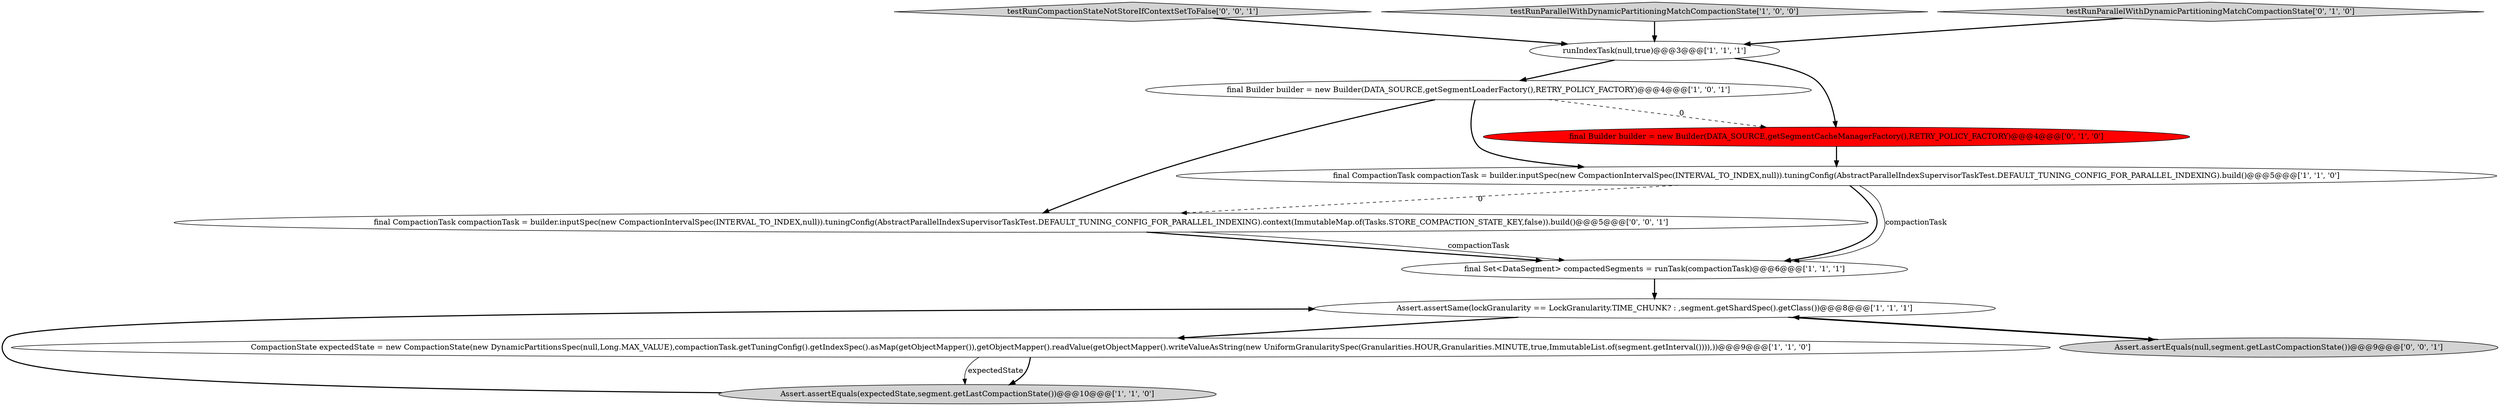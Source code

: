 digraph {
0 [style = filled, label = "runIndexTask(null,true)@@@3@@@['1', '1', '1']", fillcolor = white, shape = ellipse image = "AAA0AAABBB1BBB"];
2 [style = filled, label = "Assert.assertEquals(expectedState,segment.getLastCompactionState())@@@10@@@['1', '1', '0']", fillcolor = lightgray, shape = ellipse image = "AAA0AAABBB1BBB"];
7 [style = filled, label = "final Builder builder = new Builder(DATA_SOURCE,getSegmentLoaderFactory(),RETRY_POLICY_FACTORY)@@@4@@@['1', '0', '1']", fillcolor = white, shape = ellipse image = "AAA0AAABBB1BBB"];
8 [style = filled, label = "final Builder builder = new Builder(DATA_SOURCE,getSegmentCacheManagerFactory(),RETRY_POLICY_FACTORY)@@@4@@@['0', '1', '0']", fillcolor = red, shape = ellipse image = "AAA1AAABBB2BBB"];
10 [style = filled, label = "final CompactionTask compactionTask = builder.inputSpec(new CompactionIntervalSpec(INTERVAL_TO_INDEX,null)).tuningConfig(AbstractParallelIndexSupervisorTaskTest.DEFAULT_TUNING_CONFIG_FOR_PARALLEL_INDEXING).context(ImmutableMap.of(Tasks.STORE_COMPACTION_STATE_KEY,false)).build()@@@5@@@['0', '0', '1']", fillcolor = white, shape = ellipse image = "AAA0AAABBB3BBB"];
12 [style = filled, label = "testRunCompactionStateNotStoreIfContextSetToFalse['0', '0', '1']", fillcolor = lightgray, shape = diamond image = "AAA0AAABBB3BBB"];
6 [style = filled, label = "CompactionState expectedState = new CompactionState(new DynamicPartitionsSpec(null,Long.MAX_VALUE),compactionTask.getTuningConfig().getIndexSpec().asMap(getObjectMapper()),getObjectMapper().readValue(getObjectMapper().writeValueAsString(new UniformGranularitySpec(Granularities.HOUR,Granularities.MINUTE,true,ImmutableList.of(segment.getInterval()))),))@@@9@@@['1', '1', '0']", fillcolor = white, shape = ellipse image = "AAA0AAABBB1BBB"];
5 [style = filled, label = "testRunParallelWithDynamicPartitioningMatchCompactionState['1', '0', '0']", fillcolor = lightgray, shape = diamond image = "AAA0AAABBB1BBB"];
3 [style = filled, label = "final Set<DataSegment> compactedSegments = runTask(compactionTask)@@@6@@@['1', '1', '1']", fillcolor = white, shape = ellipse image = "AAA0AAABBB1BBB"];
1 [style = filled, label = "final CompactionTask compactionTask = builder.inputSpec(new CompactionIntervalSpec(INTERVAL_TO_INDEX,null)).tuningConfig(AbstractParallelIndexSupervisorTaskTest.DEFAULT_TUNING_CONFIG_FOR_PARALLEL_INDEXING).build()@@@5@@@['1', '1', '0']", fillcolor = white, shape = ellipse image = "AAA0AAABBB1BBB"];
4 [style = filled, label = "Assert.assertSame(lockGranularity == LockGranularity.TIME_CHUNK? : ,segment.getShardSpec().getClass())@@@8@@@['1', '1', '1']", fillcolor = white, shape = ellipse image = "AAA0AAABBB1BBB"];
9 [style = filled, label = "testRunParallelWithDynamicPartitioningMatchCompactionState['0', '1', '0']", fillcolor = lightgray, shape = diamond image = "AAA0AAABBB2BBB"];
11 [style = filled, label = "Assert.assertEquals(null,segment.getLastCompactionState())@@@9@@@['0', '0', '1']", fillcolor = lightgray, shape = ellipse image = "AAA0AAABBB3BBB"];
7->1 [style = bold, label=""];
9->0 [style = bold, label=""];
4->6 [style = bold, label=""];
7->10 [style = bold, label=""];
11->4 [style = bold, label=""];
7->8 [style = dashed, label="0"];
1->3 [style = bold, label=""];
6->2 [style = solid, label="expectedState"];
10->3 [style = bold, label=""];
1->10 [style = dashed, label="0"];
2->4 [style = bold, label=""];
3->4 [style = bold, label=""];
12->0 [style = bold, label=""];
0->7 [style = bold, label=""];
6->2 [style = bold, label=""];
8->1 [style = bold, label=""];
5->0 [style = bold, label=""];
10->3 [style = solid, label="compactionTask"];
0->8 [style = bold, label=""];
4->11 [style = bold, label=""];
1->3 [style = solid, label="compactionTask"];
}

